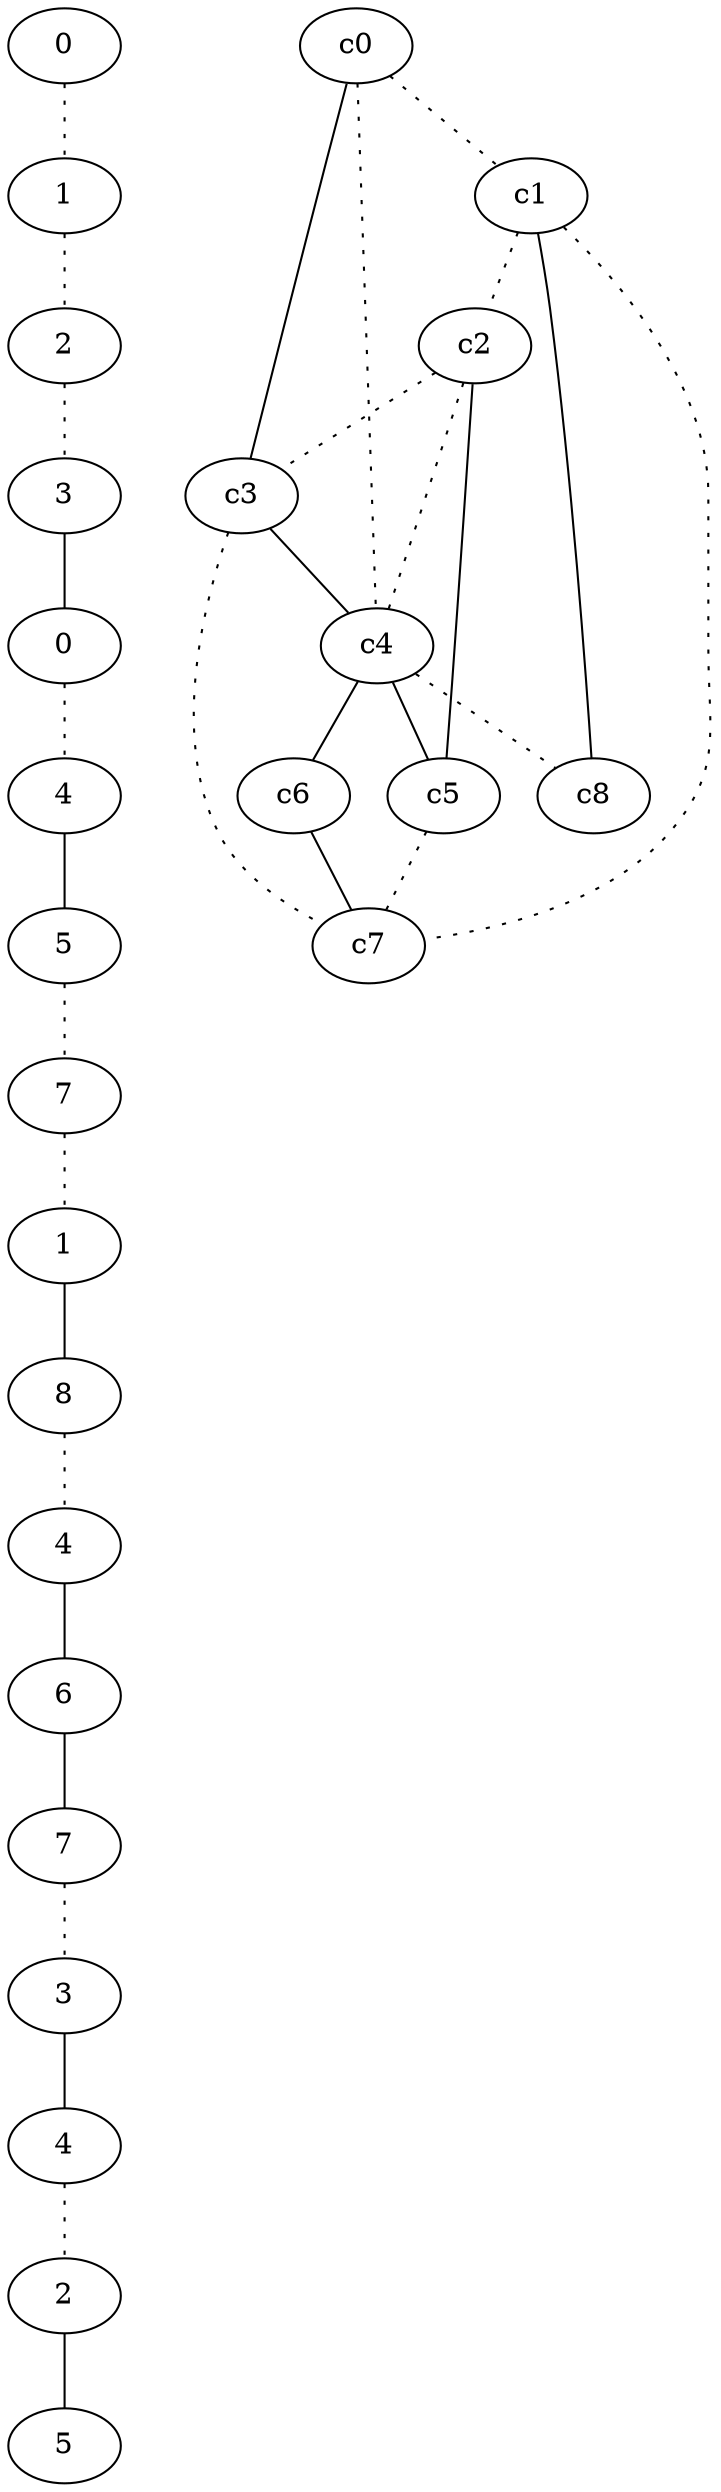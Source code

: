 graph {
a0[label=0];
a1[label=1];
a2[label=2];
a3[label=3];
a4[label=0];
a5[label=4];
a6[label=5];
a7[label=7];
a8[label=1];
a9[label=8];
a10[label=4];
a11[label=6];
a12[label=7];
a13[label=3];
a14[label=4];
a15[label=2];
a16[label=5];
a0 -- a1 [style=dotted];
a1 -- a2 [style=dotted];
a2 -- a3 [style=dotted];
a3 -- a4;
a4 -- a5 [style=dotted];
a5 -- a6;
a6 -- a7 [style=dotted];
a7 -- a8 [style=dotted];
a8 -- a9;
a9 -- a10 [style=dotted];
a10 -- a11;
a11 -- a12;
a12 -- a13 [style=dotted];
a13 -- a14;
a14 -- a15 [style=dotted];
a15 -- a16;
c0 -- c1 [style=dotted];
c0 -- c3;
c0 -- c4 [style=dotted];
c1 -- c2 [style=dotted];
c1 -- c7 [style=dotted];
c1 -- c8;
c2 -- c3 [style=dotted];
c2 -- c4 [style=dotted];
c2 -- c5;
c3 -- c4;
c3 -- c7 [style=dotted];
c4 -- c5;
c4 -- c6;
c4 -- c8 [style=dotted];
c5 -- c7 [style=dotted];
c6 -- c7;
}
